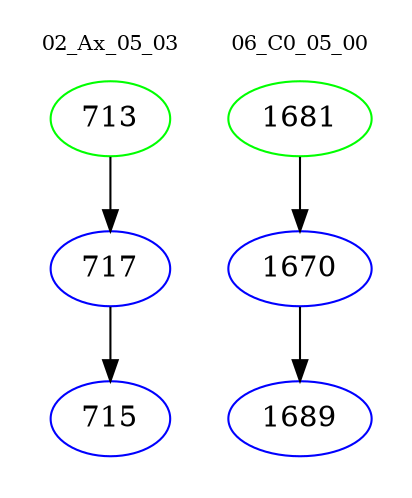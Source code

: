 digraph{
subgraph cluster_0 {
color = white
label = "02_Ax_05_03";
fontsize=10;
T0_713 [label="713", color="green"]
T0_713 -> T0_717 [color="black"]
T0_717 [label="717", color="blue"]
T0_717 -> T0_715 [color="black"]
T0_715 [label="715", color="blue"]
}
subgraph cluster_1 {
color = white
label = "06_C0_05_00";
fontsize=10;
T1_1681 [label="1681", color="green"]
T1_1681 -> T1_1670 [color="black"]
T1_1670 [label="1670", color="blue"]
T1_1670 -> T1_1689 [color="black"]
T1_1689 [label="1689", color="blue"]
}
}
